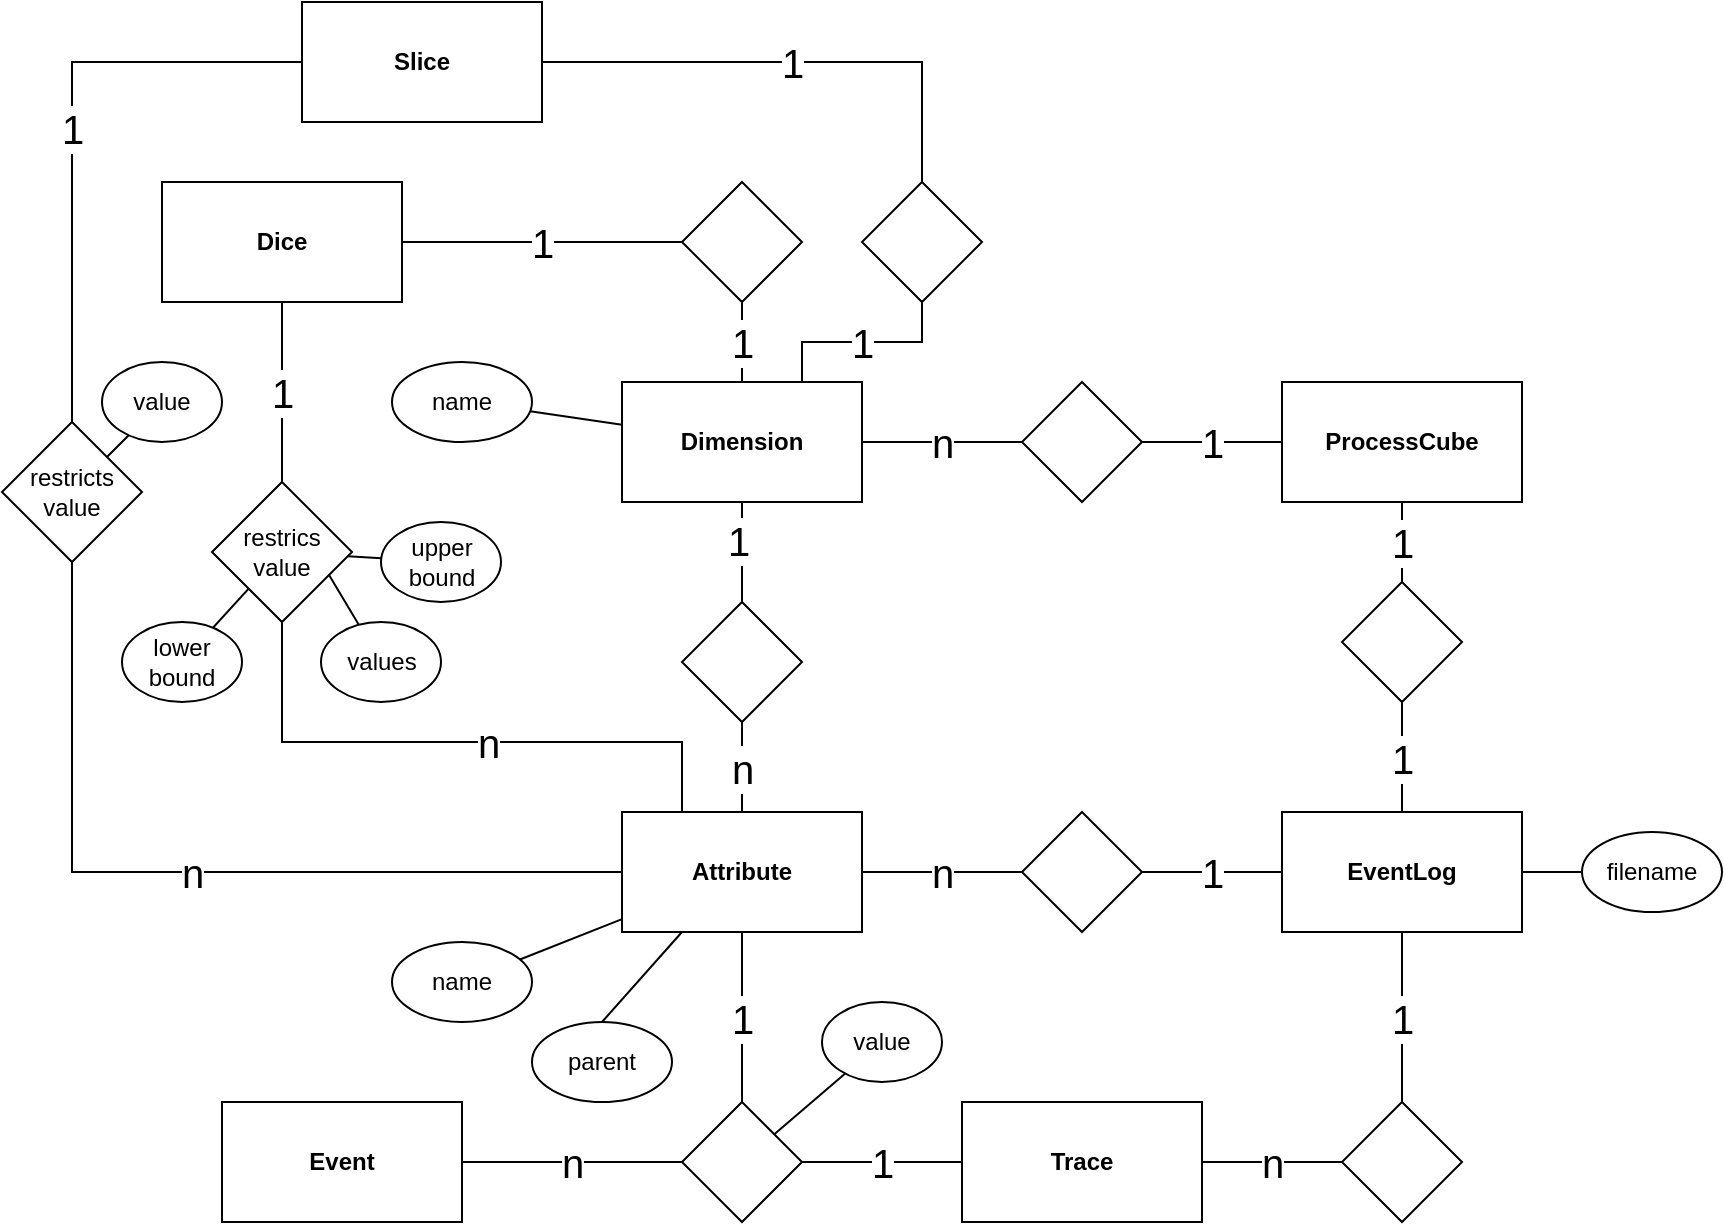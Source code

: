 <mxfile version="10.6.7" type="device"><diagram id="I-EbMT7LpAF_bbds4ljn" name="Page-1"><mxGraphModel dx="2628" dy="961" grid="1" gridSize="10" guides="1" tooltips="1" connect="1" arrows="1" fold="1" page="1" pageScale="1" pageWidth="827" pageHeight="1169" math="0" shadow="0"><root><mxCell id="0"/><mxCell id="1" parent="0"/><mxCell id="y9xBJQyFaCvytZuTIi2U-1" value="EventLog" style="rounded=0;whiteSpace=wrap;html=1;fontStyle=1" parent="1" vertex="1"><mxGeometry x="420" y="435" width="120" height="60" as="geometry"/></mxCell><mxCell id="i4vACLQShxVt3QsrsAUC-5" value="n" style="edgeStyle=orthogonalEdgeStyle;rounded=0;orthogonalLoop=1;jettySize=auto;html=1;exitX=0.5;exitY=0;exitDx=0;exitDy=0;entryX=0.5;entryY=1;entryDx=0;entryDy=0;endArrow=none;endFill=0;fontSize=20;" parent="1" source="y9xBJQyFaCvytZuTIi2U-2" target="i4vACLQShxVt3QsrsAUC-3" edge="1"><mxGeometry relative="1" as="geometry"/></mxCell><mxCell id="y9xBJQyFaCvytZuTIi2U-2" value="Attribute" style="rounded=0;whiteSpace=wrap;html=1;fontStyle=1" parent="1" vertex="1"><mxGeometry x="90" y="435" width="120" height="60" as="geometry"/></mxCell><mxCell id="y9xBJQyFaCvytZuTIi2U-37" value="n" style="edgeStyle=orthogonalEdgeStyle;rounded=0;orthogonalLoop=1;jettySize=auto;html=1;endArrow=none;endFill=0;fontSize=20;" parent="1" source="y9xBJQyFaCvytZuTIi2U-3" target="y9xBJQyFaCvytZuTIi2U-36" edge="1"><mxGeometry relative="1" as="geometry"/></mxCell><mxCell id="QHsAtTJg-V5_mWPMC6EO-37" value="1" style="edgeStyle=orthogonalEdgeStyle;rounded=0;orthogonalLoop=1;jettySize=auto;html=1;exitX=0.75;exitY=0;exitDx=0;exitDy=0;entryX=0.5;entryY=1;entryDx=0;entryDy=0;endArrow=none;endFill=0;fontSize=20;" edge="1" parent="1" source="y9xBJQyFaCvytZuTIi2U-3" target="QHsAtTJg-V5_mWPMC6EO-36"><mxGeometry relative="1" as="geometry"/></mxCell><mxCell id="y9xBJQyFaCvytZuTIi2U-3" value="Dimension&lt;br&gt;" style="rounded=0;whiteSpace=wrap;html=1;fontStyle=1" parent="1" vertex="1"><mxGeometry x="90" y="220" width="120" height="60" as="geometry"/></mxCell><mxCell id="y9xBJQyFaCvytZuTIi2U-4" value="Event" style="rounded=0;whiteSpace=wrap;html=1;fontStyle=1" parent="1" vertex="1"><mxGeometry x="-110" y="580" width="120" height="60" as="geometry"/></mxCell><mxCell id="y9xBJQyFaCvytZuTIi2U-5" value="Trace" style="rounded=0;whiteSpace=wrap;html=1;fontStyle=1" parent="1" vertex="1"><mxGeometry x="260" y="580" width="120" height="60" as="geometry"/></mxCell><mxCell id="y9xBJQyFaCvytZuTIi2U-8" value="1" style="rounded=0;orthogonalLoop=1;jettySize=auto;html=1;exitX=1;exitY=0.5;exitDx=0;exitDy=0;entryX=0;entryY=0.5;entryDx=0;entryDy=0;endArrow=none;endFill=0;fontSize=20;edgeStyle=orthogonalEdgeStyle;elbow=vertical;" parent="1" source="y9xBJQyFaCvytZuTIi2U-6" target="y9xBJQyFaCvytZuTIi2U-5" edge="1"><mxGeometry relative="1" as="geometry"/></mxCell><mxCell id="y9xBJQyFaCvytZuTIi2U-25" value="n" style="edgeStyle=orthogonalEdgeStyle;rounded=0;orthogonalLoop=1;jettySize=auto;html=1;entryX=1;entryY=0.5;entryDx=0;entryDy=0;endArrow=none;endFill=0;fontSize=20;" parent="1" source="y9xBJQyFaCvytZuTIi2U-6" target="y9xBJQyFaCvytZuTIi2U-4" edge="1"><mxGeometry relative="1" as="geometry"/></mxCell><mxCell id="y9xBJQyFaCvytZuTIi2U-6" value="" style="rhombus;whiteSpace=wrap;html=1;" parent="1" vertex="1"><mxGeometry x="120" y="580" width="60" height="60" as="geometry"/></mxCell><mxCell id="y9xBJQyFaCvytZuTIi2U-19" value="1" style="rounded=0;orthogonalLoop=1;jettySize=auto;html=1;exitX=0.5;exitY=0;exitDx=0;exitDy=0;entryX=0.5;entryY=1;entryDx=0;entryDy=0;endArrow=none;endFill=0;fontSize=20;edgeStyle=orthogonalEdgeStyle;" parent="1" source="y9xBJQyFaCvytZuTIi2U-6" target="y9xBJQyFaCvytZuTIi2U-2" edge="1"><mxGeometry relative="1" as="geometry"><mxPoint x="180" y="435" as="sourcePoint"/></mxGeometry></mxCell><mxCell id="y9xBJQyFaCvytZuTIi2U-16" style="edgeStyle=none;rounded=0;orthogonalLoop=1;jettySize=auto;html=1;exitX=0.5;exitY=0;exitDx=0;exitDy=0;endArrow=none;endFill=0;" parent="1" edge="1"><mxGeometry relative="1" as="geometry"><mxPoint x="180" y="435" as="sourcePoint"/><mxPoint x="180" y="435" as="targetPoint"/></mxGeometry></mxCell><mxCell id="y9xBJQyFaCvytZuTIi2U-17" style="edgeStyle=none;rounded=0;orthogonalLoop=1;jettySize=auto;html=1;exitX=0.5;exitY=1;exitDx=0;exitDy=0;endArrow=none;endFill=0;" parent="1" source="y9xBJQyFaCvytZuTIi2U-2" target="y9xBJQyFaCvytZuTIi2U-2" edge="1"><mxGeometry relative="1" as="geometry"/></mxCell><mxCell id="y9xBJQyFaCvytZuTIi2U-27" value="&lt;font style=&quot;font-size: 20px&quot;&gt;n&lt;/font&gt;" style="edgeStyle=orthogonalEdgeStyle;rounded=0;orthogonalLoop=1;jettySize=auto;html=1;endArrow=none;endFill=0;" parent="1" source="y9xBJQyFaCvytZuTIi2U-26" target="y9xBJQyFaCvytZuTIi2U-2" edge="1"><mxGeometry relative="1" as="geometry"/></mxCell><mxCell id="y9xBJQyFaCvytZuTIi2U-28" value="1" style="edgeStyle=orthogonalEdgeStyle;rounded=0;orthogonalLoop=1;jettySize=auto;html=1;endArrow=none;endFill=0;fontSize=20;" parent="1" source="y9xBJQyFaCvytZuTIi2U-26" target="y9xBJQyFaCvytZuTIi2U-1" edge="1"><mxGeometry relative="1" as="geometry"/></mxCell><mxCell id="y9xBJQyFaCvytZuTIi2U-26" value="" style="rhombus;whiteSpace=wrap;html=1;" parent="1" vertex="1"><mxGeometry x="290" y="435" width="60" height="60" as="geometry"/></mxCell><mxCell id="y9xBJQyFaCvytZuTIi2U-33" value="n" style="edgeStyle=orthogonalEdgeStyle;rounded=0;orthogonalLoop=1;jettySize=auto;html=1;endArrow=none;endFill=0;fontSize=20;" parent="1" source="y9xBJQyFaCvytZuTIi2U-32" target="y9xBJQyFaCvytZuTIi2U-5" edge="1"><mxGeometry relative="1" as="geometry"/></mxCell><mxCell id="y9xBJQyFaCvytZuTIi2U-34" value="1" style="edgeStyle=orthogonalEdgeStyle;rounded=0;orthogonalLoop=1;jettySize=auto;html=1;endArrow=none;endFill=0;fontSize=20;" parent="1" source="y9xBJQyFaCvytZuTIi2U-32" target="y9xBJQyFaCvytZuTIi2U-1" edge="1"><mxGeometry relative="1" as="geometry"/></mxCell><mxCell id="y9xBJQyFaCvytZuTIi2U-32" value="" style="rhombus;whiteSpace=wrap;html=1;" parent="1" vertex="1"><mxGeometry x="450" y="580" width="60" height="60" as="geometry"/></mxCell><mxCell id="y9xBJQyFaCvytZuTIi2U-38" value="1&lt;br&gt;" style="edgeStyle=orthogonalEdgeStyle;rounded=0;orthogonalLoop=1;jettySize=auto;html=1;endArrow=none;endFill=0;fontSize=20;" parent="1" source="y9xBJQyFaCvytZuTIi2U-35" target="y9xBJQyFaCvytZuTIi2U-36" edge="1"><mxGeometry relative="1" as="geometry"/></mxCell><mxCell id="y9xBJQyFaCvytZuTIi2U-41" value="1" style="edgeStyle=orthogonalEdgeStyle;rounded=0;orthogonalLoop=1;jettySize=auto;html=1;endArrow=none;endFill=0;fontSize=20;" parent="1" source="y9xBJQyFaCvytZuTIi2U-35" target="y9xBJQyFaCvytZuTIi2U-39" edge="1"><mxGeometry relative="1" as="geometry"/></mxCell><mxCell id="y9xBJQyFaCvytZuTIi2U-35" value="ProcessCube&lt;br&gt;" style="rounded=0;whiteSpace=wrap;html=1;fontStyle=1" parent="1" vertex="1"><mxGeometry x="420" y="220" width="120" height="60" as="geometry"/></mxCell><mxCell id="y9xBJQyFaCvytZuTIi2U-36" value="" style="rhombus;whiteSpace=wrap;html=1;aspect=fixed;" parent="1" vertex="1"><mxGeometry x="290" y="220" width="60" height="60" as="geometry"/></mxCell><mxCell id="y9xBJQyFaCvytZuTIi2U-40" value="1" style="edgeStyle=orthogonalEdgeStyle;rounded=0;orthogonalLoop=1;jettySize=auto;html=1;endArrow=none;endFill=0;fontSize=20;" parent="1" source="y9xBJQyFaCvytZuTIi2U-39" target="y9xBJQyFaCvytZuTIi2U-1" edge="1"><mxGeometry relative="1" as="geometry"/></mxCell><mxCell id="y9xBJQyFaCvytZuTIi2U-39" value="" style="rhombus;whiteSpace=wrap;html=1;" parent="1" vertex="1"><mxGeometry x="450" y="320" width="60" height="60" as="geometry"/></mxCell><mxCell id="i4vACLQShxVt3QsrsAUC-2" style="rounded=0;orthogonalLoop=1;jettySize=auto;html=1;endArrow=none;endFill=0;" parent="1" source="i4vACLQShxVt3QsrsAUC-1" target="y9xBJQyFaCvytZuTIi2U-6" edge="1"><mxGeometry relative="1" as="geometry"/></mxCell><mxCell id="i4vACLQShxVt3QsrsAUC-1" value="value" style="ellipse;whiteSpace=wrap;html=1;" parent="1" vertex="1"><mxGeometry x="190" y="530" width="60" height="40" as="geometry"/></mxCell><mxCell id="i4vACLQShxVt3QsrsAUC-6" value="" style="edgeStyle=orthogonalEdgeStyle;rounded=0;orthogonalLoop=1;jettySize=auto;html=1;endArrow=none;endFill=0;" parent="1" source="i4vACLQShxVt3QsrsAUC-3" target="y9xBJQyFaCvytZuTIi2U-3" edge="1"><mxGeometry relative="1" as="geometry"/></mxCell><mxCell id="i4vACLQShxVt3QsrsAUC-7" value="1" style="text;html=1;resizable=0;points=[];align=center;verticalAlign=middle;labelBackgroundColor=#ffffff;fontSize=20;" parent="i4vACLQShxVt3QsrsAUC-6" vertex="1" connectable="0"><mxGeometry x="0.267" y="2" relative="1" as="geometry"><mxPoint as="offset"/></mxGeometry></mxCell><mxCell id="i4vACLQShxVt3QsrsAUC-3" value="" style="rhombus;whiteSpace=wrap;html=1;" parent="1" vertex="1"><mxGeometry x="120" y="330" width="60" height="60" as="geometry"/></mxCell><mxCell id="i4vACLQShxVt3QsrsAUC-9" style="rounded=0;orthogonalLoop=1;jettySize=auto;html=1;entryX=1;entryY=0.5;entryDx=0;entryDy=0;endArrow=none;endFill=0;fontSize=20;" parent="1" source="i4vACLQShxVt3QsrsAUC-8" target="y9xBJQyFaCvytZuTIi2U-1" edge="1"><mxGeometry relative="1" as="geometry"/></mxCell><mxCell id="i4vACLQShxVt3QsrsAUC-8" value="filename" style="ellipse;whiteSpace=wrap;html=1;fontSize=12;" parent="1" vertex="1"><mxGeometry x="570" y="445" width="70" height="40" as="geometry"/></mxCell><mxCell id="i4vACLQShxVt3QsrsAUC-11" value="" style="rounded=0;orthogonalLoop=1;jettySize=auto;html=1;endArrow=none;endFill=0;fontSize=12;" parent="1" source="i4vACLQShxVt3QsrsAUC-10" target="y9xBJQyFaCvytZuTIi2U-3" edge="1"><mxGeometry relative="1" as="geometry"/></mxCell><mxCell id="i4vACLQShxVt3QsrsAUC-10" value="name" style="ellipse;whiteSpace=wrap;html=1;fontSize=12;" parent="1" vertex="1"><mxGeometry x="-25" y="210" width="70" height="40" as="geometry"/></mxCell><mxCell id="i4vACLQShxVt3QsrsAUC-15" style="rounded=0;orthogonalLoop=1;jettySize=auto;html=1;exitX=0.5;exitY=0;exitDx=0;exitDy=0;entryX=0.25;entryY=1;entryDx=0;entryDy=0;endArrow=none;endFill=0;fontSize=12;" parent="1" source="i4vACLQShxVt3QsrsAUC-12" target="y9xBJQyFaCvytZuTIi2U-2" edge="1"><mxGeometry relative="1" as="geometry"/></mxCell><mxCell id="i4vACLQShxVt3QsrsAUC-12" value="parent" style="ellipse;whiteSpace=wrap;html=1;fontSize=12;" parent="1" vertex="1"><mxGeometry x="45" y="540" width="70" height="40" as="geometry"/></mxCell><mxCell id="i4vACLQShxVt3QsrsAUC-16" value="" style="edgeStyle=none;rounded=0;orthogonalLoop=1;jettySize=auto;html=1;endArrow=none;endFill=0;fontSize=12;" parent="1" source="i4vACLQShxVt3QsrsAUC-14" target="y9xBJQyFaCvytZuTIi2U-2" edge="1"><mxGeometry relative="1" as="geometry"/></mxCell><mxCell id="i4vACLQShxVt3QsrsAUC-14" value="name" style="ellipse;whiteSpace=wrap;html=1;fontSize=12;" parent="1" vertex="1"><mxGeometry x="-25" y="500" width="70" height="40" as="geometry"/></mxCell><mxCell id="QHsAtTJg-V5_mWPMC6EO-1" value="Dice" style="rounded=0;whiteSpace=wrap;html=1;fontStyle=1" vertex="1" parent="1"><mxGeometry x="-140" y="120" width="120" height="60" as="geometry"/></mxCell><mxCell id="QHsAtTJg-V5_mWPMC6EO-9" value="1" style="edgeStyle=orthogonalEdgeStyle;rounded=0;orthogonalLoop=1;jettySize=auto;html=1;endArrow=none;endFill=0;fontSize=20;exitX=0.5;exitY=0;exitDx=0;exitDy=0;entryX=0.5;entryY=1;entryDx=0;entryDy=0;" edge="1" parent="1" target="QHsAtTJg-V5_mWPMC6EO-11" source="y9xBJQyFaCvytZuTIi2U-3"><mxGeometry relative="1" as="geometry"><mxPoint x="-50" y="150" as="sourcePoint"/><Array as="points"><mxPoint x="150" y="180"/></Array></mxGeometry></mxCell><mxCell id="QHsAtTJg-V5_mWPMC6EO-10" value="1&lt;br&gt;" style="edgeStyle=orthogonalEdgeStyle;rounded=0;orthogonalLoop=1;jettySize=auto;html=1;endArrow=none;endFill=0;fontSize=20;exitX=1;exitY=0.5;exitDx=0;exitDy=0;" edge="1" parent="1" target="QHsAtTJg-V5_mWPMC6EO-11" source="QHsAtTJg-V5_mWPMC6EO-1"><mxGeometry relative="1" as="geometry"><mxPoint x="160" y="150" as="sourcePoint"/></mxGeometry></mxCell><mxCell id="QHsAtTJg-V5_mWPMC6EO-11" value="" style="rhombus;whiteSpace=wrap;html=1;aspect=fixed;" vertex="1" parent="1"><mxGeometry x="120" y="120" width="60" height="60" as="geometry"/></mxCell><mxCell id="QHsAtTJg-V5_mWPMC6EO-16" value="&lt;font style=&quot;font-size: 20px&quot;&gt;n&lt;/font&gt;" style="edgeStyle=orthogonalEdgeStyle;rounded=0;orthogonalLoop=1;jettySize=auto;html=1;entryX=0.5;entryY=0;entryDx=0;entryDy=0;endArrow=none;endFill=0;exitX=0.5;exitY=1;exitDx=0;exitDy=0;" edge="1" parent="1" source="QHsAtTJg-V5_mWPMC6EO-15" target="y9xBJQyFaCvytZuTIi2U-2"><mxGeometry relative="1" as="geometry"><Array as="points"><mxPoint x="-80" y="400"/><mxPoint x="120" y="400"/><mxPoint x="120" y="435"/></Array></mxGeometry></mxCell><mxCell id="QHsAtTJg-V5_mWPMC6EO-17" value="&lt;font style=&quot;font-size: 20px&quot;&gt;1&lt;/font&gt;" style="edgeStyle=orthogonalEdgeStyle;rounded=0;orthogonalLoop=1;jettySize=auto;html=1;entryX=0.5;entryY=1;entryDx=0;entryDy=0;endArrow=none;endFill=0;" edge="1" parent="1" source="QHsAtTJg-V5_mWPMC6EO-15" target="QHsAtTJg-V5_mWPMC6EO-1"><mxGeometry relative="1" as="geometry"/></mxCell><mxCell id="QHsAtTJg-V5_mWPMC6EO-29" style="edgeStyle=none;rounded=0;orthogonalLoop=1;jettySize=auto;html=1;endArrow=none;endFill=0;fontSize=20;" edge="1" parent="1" source="QHsAtTJg-V5_mWPMC6EO-15" target="QHsAtTJg-V5_mWPMC6EO-28"><mxGeometry relative="1" as="geometry"/></mxCell><mxCell id="QHsAtTJg-V5_mWPMC6EO-15" value="restrics value" style="rhombus;whiteSpace=wrap;html=1;aspect=fixed;" vertex="1" parent="1"><mxGeometry x="-115" y="270" width="70" height="70" as="geometry"/></mxCell><mxCell id="QHsAtTJg-V5_mWPMC6EO-30" style="edgeStyle=none;rounded=0;orthogonalLoop=1;jettySize=auto;html=1;endArrow=none;endFill=0;fontSize=20;" edge="1" parent="1" source="QHsAtTJg-V5_mWPMC6EO-27" target="QHsAtTJg-V5_mWPMC6EO-15"><mxGeometry relative="1" as="geometry"><mxPoint x="-60" y="296" as="targetPoint"/></mxGeometry></mxCell><mxCell id="QHsAtTJg-V5_mWPMC6EO-27" value="lower bound" style="ellipse;whiteSpace=wrap;html=1;" vertex="1" parent="1"><mxGeometry x="-160" y="340" width="60" height="40" as="geometry"/></mxCell><mxCell id="QHsAtTJg-V5_mWPMC6EO-28" value="upper bound" style="ellipse;whiteSpace=wrap;html=1;" vertex="1" parent="1"><mxGeometry x="-30.5" y="290" width="60" height="40" as="geometry"/></mxCell><mxCell id="QHsAtTJg-V5_mWPMC6EO-39" value="1" style="edgeStyle=orthogonalEdgeStyle;rounded=0;orthogonalLoop=1;jettySize=auto;html=1;endArrow=none;endFill=0;fontSize=20;" edge="1" parent="1" source="QHsAtTJg-V5_mWPMC6EO-31" target="QHsAtTJg-V5_mWPMC6EO-35"><mxGeometry relative="1" as="geometry"/></mxCell><mxCell id="QHsAtTJg-V5_mWPMC6EO-31" value="Slice" style="rounded=0;whiteSpace=wrap;html=1;fontStyle=1" vertex="1" parent="1"><mxGeometry x="-70" y="30" width="120" height="60" as="geometry"/></mxCell><mxCell id="QHsAtTJg-V5_mWPMC6EO-40" value="n" style="edgeStyle=orthogonalEdgeStyle;rounded=0;orthogonalLoop=1;jettySize=auto;html=1;entryX=0;entryY=0.5;entryDx=0;entryDy=0;endArrow=none;endFill=0;fontSize=20;exitX=0.5;exitY=1;exitDx=0;exitDy=0;" edge="1" parent="1" source="QHsAtTJg-V5_mWPMC6EO-35" target="y9xBJQyFaCvytZuTIi2U-2"><mxGeometry relative="1" as="geometry"><Array as="points"><mxPoint x="-185" y="465"/></Array></mxGeometry></mxCell><mxCell id="QHsAtTJg-V5_mWPMC6EO-43" style="rounded=0;orthogonalLoop=1;jettySize=auto;html=1;endArrow=none;endFill=0;fontSize=20;" edge="1" parent="1" source="QHsAtTJg-V5_mWPMC6EO-35" target="QHsAtTJg-V5_mWPMC6EO-42"><mxGeometry relative="1" as="geometry"/></mxCell><mxCell id="QHsAtTJg-V5_mWPMC6EO-35" value="restricts value" style="rhombus;whiteSpace=wrap;html=1;aspect=fixed;" vertex="1" parent="1"><mxGeometry x="-220" y="240" width="70" height="70" as="geometry"/></mxCell><mxCell id="QHsAtTJg-V5_mWPMC6EO-38" value="1" style="edgeStyle=orthogonalEdgeStyle;rounded=0;orthogonalLoop=1;jettySize=auto;html=1;entryX=1;entryY=0.5;entryDx=0;entryDy=0;endArrow=none;endFill=0;fontSize=20;" edge="1" parent="1" source="QHsAtTJg-V5_mWPMC6EO-36" target="QHsAtTJg-V5_mWPMC6EO-31"><mxGeometry relative="1" as="geometry"><Array as="points"><mxPoint x="240" y="60"/></Array></mxGeometry></mxCell><mxCell id="QHsAtTJg-V5_mWPMC6EO-36" value="" style="rhombus;whiteSpace=wrap;html=1;aspect=fixed;" vertex="1" parent="1"><mxGeometry x="210" y="120" width="60" height="60" as="geometry"/></mxCell><mxCell id="QHsAtTJg-V5_mWPMC6EO-42" value="value" style="ellipse;whiteSpace=wrap;html=1;" vertex="1" parent="1"><mxGeometry x="-170" y="210" width="60" height="40" as="geometry"/></mxCell><mxCell id="QHsAtTJg-V5_mWPMC6EO-45" style="edgeStyle=none;rounded=0;orthogonalLoop=1;jettySize=auto;html=1;endArrow=none;endFill=0;fontSize=20;entryX=0.834;entryY=0.661;entryDx=0;entryDy=0;entryPerimeter=0;" edge="1" parent="1" source="QHsAtTJg-V5_mWPMC6EO-44" target="QHsAtTJg-V5_mWPMC6EO-15"><mxGeometry relative="1" as="geometry"><mxPoint x="-51" y="314" as="targetPoint"/></mxGeometry></mxCell><mxCell id="QHsAtTJg-V5_mWPMC6EO-44" value="values" style="ellipse;whiteSpace=wrap;html=1;" vertex="1" parent="1"><mxGeometry x="-60.5" y="340" width="60" height="40" as="geometry"/></mxCell></root></mxGraphModel></diagram></mxfile>
